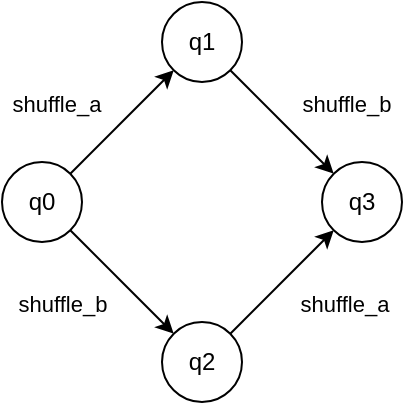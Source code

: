 <mxfile version="21.8.2" type="device">
  <diagram name="Pagina-1" id="WdNuLCoif8DOCdPfeQE8">
    <mxGraphModel dx="1434" dy="856" grid="1" gridSize="10" guides="1" tooltips="1" connect="1" arrows="1" fold="1" page="1" pageScale="1" pageWidth="827" pageHeight="1169" math="0" shadow="0">
      <root>
        <mxCell id="0" />
        <mxCell id="1" parent="0" />
        <mxCell id="fYpyqveSxgnmdyYEeGbs-11" style="rounded=0;orthogonalLoop=1;jettySize=auto;html=1;" edge="1" parent="1" source="fYpyqveSxgnmdyYEeGbs-4" target="fYpyqveSxgnmdyYEeGbs-5">
          <mxGeometry relative="1" as="geometry" />
        </mxCell>
        <mxCell id="fYpyqveSxgnmdyYEeGbs-16" value="shuffle_a" style="edgeLabel;html=1;align=center;verticalAlign=middle;resizable=0;points=[];" vertex="1" connectable="0" parent="fYpyqveSxgnmdyYEeGbs-11">
          <mxGeometry x="0.138" y="4" relative="1" as="geometry">
            <mxPoint x="-34" y="-3" as="offset" />
          </mxGeometry>
        </mxCell>
        <mxCell id="fYpyqveSxgnmdyYEeGbs-12" style="rounded=0;orthogonalLoop=1;jettySize=auto;html=1;" edge="1" parent="1" source="fYpyqveSxgnmdyYEeGbs-4" target="fYpyqveSxgnmdyYEeGbs-7">
          <mxGeometry relative="1" as="geometry" />
        </mxCell>
        <mxCell id="fYpyqveSxgnmdyYEeGbs-20" value="shuffle_b" style="edgeLabel;html=1;align=center;verticalAlign=middle;resizable=0;points=[];" vertex="1" connectable="0" parent="fYpyqveSxgnmdyYEeGbs-12">
          <mxGeometry x="0.069" y="2" relative="1" as="geometry">
            <mxPoint x="-33" y="10" as="offset" />
          </mxGeometry>
        </mxCell>
        <mxCell id="fYpyqveSxgnmdyYEeGbs-4" value="q0" style="ellipse;whiteSpace=wrap;html=1;aspect=fixed;" vertex="1" parent="1">
          <mxGeometry x="120" y="160" width="40" height="40" as="geometry" />
        </mxCell>
        <mxCell id="fYpyqveSxgnmdyYEeGbs-15" style="rounded=0;orthogonalLoop=1;jettySize=auto;html=1;" edge="1" parent="1" source="fYpyqveSxgnmdyYEeGbs-7" target="fYpyqveSxgnmdyYEeGbs-13">
          <mxGeometry relative="1" as="geometry" />
        </mxCell>
        <mxCell id="fYpyqveSxgnmdyYEeGbs-19" value="shuffle_a" style="edgeLabel;html=1;align=center;verticalAlign=middle;resizable=0;points=[];" vertex="1" connectable="0" parent="fYpyqveSxgnmdyYEeGbs-15">
          <mxGeometry x="-0.051" relative="1" as="geometry">
            <mxPoint x="32" y="9" as="offset" />
          </mxGeometry>
        </mxCell>
        <mxCell id="fYpyqveSxgnmdyYEeGbs-7" value="q2" style="ellipse;whiteSpace=wrap;html=1;aspect=fixed;" vertex="1" parent="1">
          <mxGeometry x="200" y="240" width="40" height="40" as="geometry" />
        </mxCell>
        <mxCell id="fYpyqveSxgnmdyYEeGbs-14" style="rounded=0;orthogonalLoop=1;jettySize=auto;html=1;" edge="1" parent="1" source="fYpyqveSxgnmdyYEeGbs-5" target="fYpyqveSxgnmdyYEeGbs-13">
          <mxGeometry relative="1" as="geometry" />
        </mxCell>
        <mxCell id="fYpyqveSxgnmdyYEeGbs-18" value="shuffle_b" style="edgeLabel;html=1;align=center;verticalAlign=middle;resizable=0;points=[];" vertex="1" connectable="0" parent="fYpyqveSxgnmdyYEeGbs-14">
          <mxGeometry x="-0.032" y="2" relative="1" as="geometry">
            <mxPoint x="31" y="-7" as="offset" />
          </mxGeometry>
        </mxCell>
        <mxCell id="fYpyqveSxgnmdyYEeGbs-5" value="q1" style="ellipse;whiteSpace=wrap;html=1;aspect=fixed;" vertex="1" parent="1">
          <mxGeometry x="200" y="80" width="40" height="40" as="geometry" />
        </mxCell>
        <mxCell id="fYpyqveSxgnmdyYEeGbs-13" value="q3" style="ellipse;whiteSpace=wrap;html=1;aspect=fixed;" vertex="1" parent="1">
          <mxGeometry x="280" y="160" width="40" height="40" as="geometry" />
        </mxCell>
      </root>
    </mxGraphModel>
  </diagram>
</mxfile>
